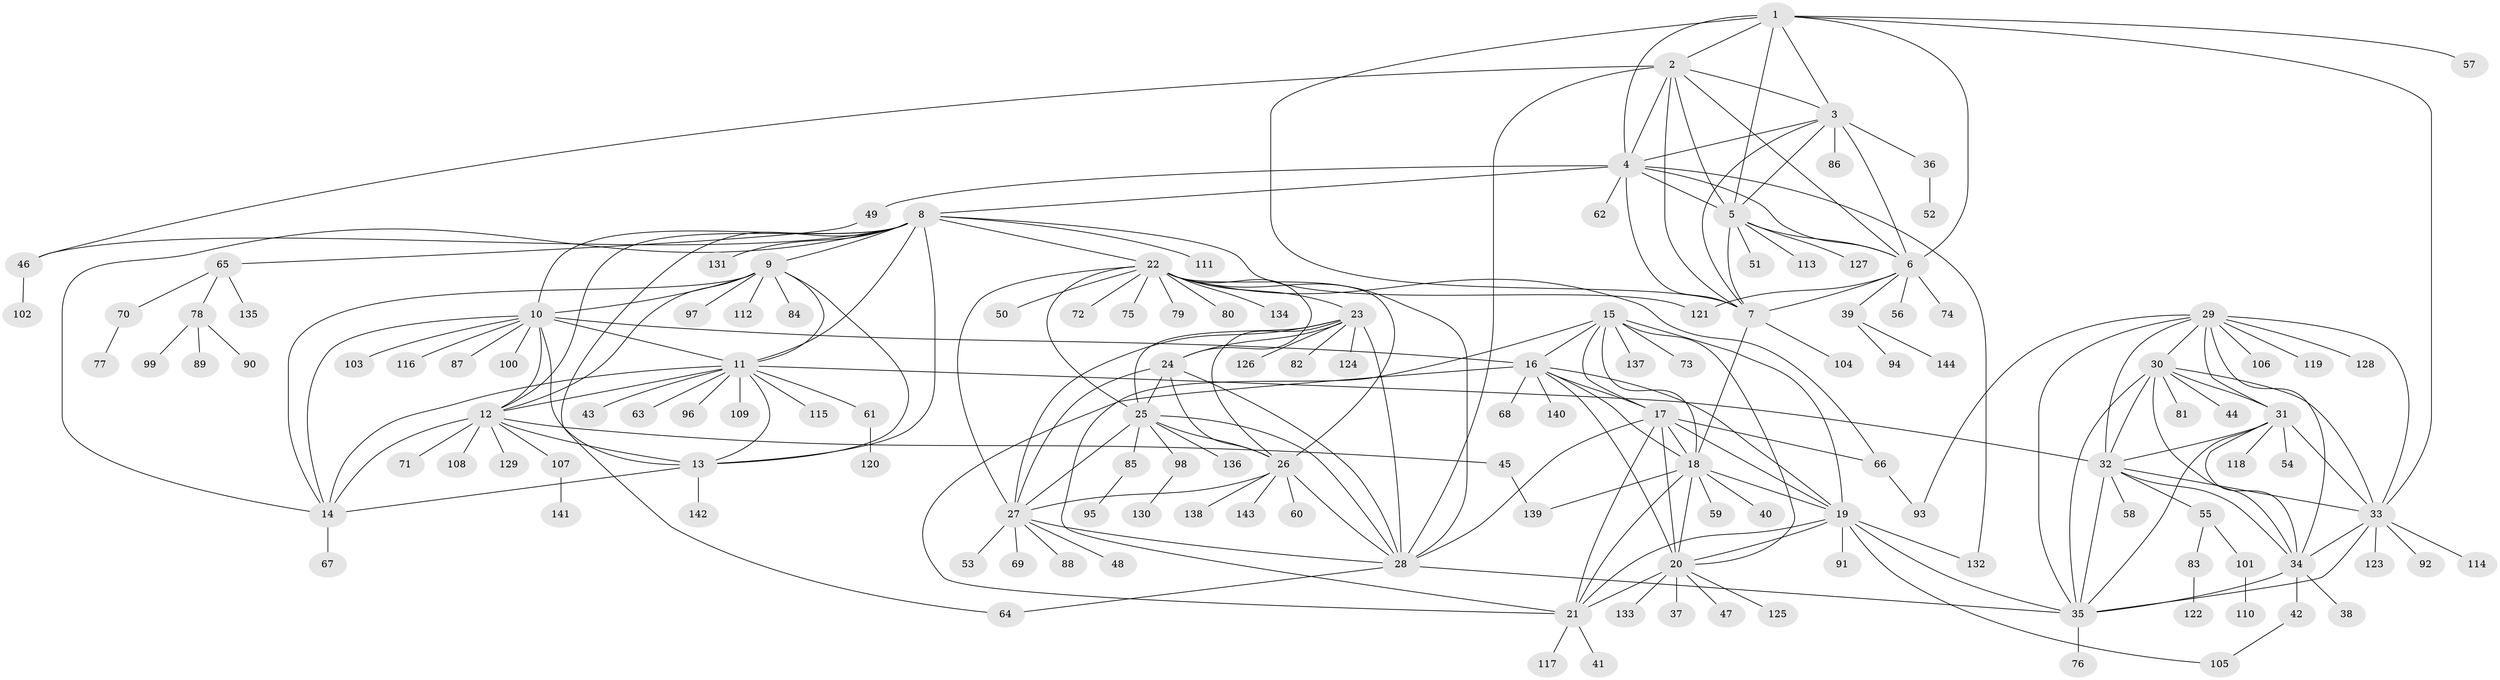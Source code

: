 // Generated by graph-tools (version 1.1) at 2025/50/03/09/25 03:50:43]
// undirected, 144 vertices, 232 edges
graph export_dot {
graph [start="1"]
  node [color=gray90,style=filled];
  1;
  2;
  3;
  4;
  5;
  6;
  7;
  8;
  9;
  10;
  11;
  12;
  13;
  14;
  15;
  16;
  17;
  18;
  19;
  20;
  21;
  22;
  23;
  24;
  25;
  26;
  27;
  28;
  29;
  30;
  31;
  32;
  33;
  34;
  35;
  36;
  37;
  38;
  39;
  40;
  41;
  42;
  43;
  44;
  45;
  46;
  47;
  48;
  49;
  50;
  51;
  52;
  53;
  54;
  55;
  56;
  57;
  58;
  59;
  60;
  61;
  62;
  63;
  64;
  65;
  66;
  67;
  68;
  69;
  70;
  71;
  72;
  73;
  74;
  75;
  76;
  77;
  78;
  79;
  80;
  81;
  82;
  83;
  84;
  85;
  86;
  87;
  88;
  89;
  90;
  91;
  92;
  93;
  94;
  95;
  96;
  97;
  98;
  99;
  100;
  101;
  102;
  103;
  104;
  105;
  106;
  107;
  108;
  109;
  110;
  111;
  112;
  113;
  114;
  115;
  116;
  117;
  118;
  119;
  120;
  121;
  122;
  123;
  124;
  125;
  126;
  127;
  128;
  129;
  130;
  131;
  132;
  133;
  134;
  135;
  136;
  137;
  138;
  139;
  140;
  141;
  142;
  143;
  144;
  1 -- 2;
  1 -- 3;
  1 -- 4;
  1 -- 5;
  1 -- 6;
  1 -- 7;
  1 -- 33;
  1 -- 57;
  2 -- 3;
  2 -- 4;
  2 -- 5;
  2 -- 6;
  2 -- 7;
  2 -- 28;
  2 -- 46;
  3 -- 4;
  3 -- 5;
  3 -- 6;
  3 -- 7;
  3 -- 36;
  3 -- 86;
  4 -- 5;
  4 -- 6;
  4 -- 7;
  4 -- 8;
  4 -- 49;
  4 -- 62;
  4 -- 132;
  5 -- 6;
  5 -- 7;
  5 -- 51;
  5 -- 113;
  5 -- 127;
  6 -- 7;
  6 -- 39;
  6 -- 56;
  6 -- 74;
  6 -- 121;
  7 -- 18;
  7 -- 104;
  8 -- 9;
  8 -- 10;
  8 -- 11;
  8 -- 12;
  8 -- 13;
  8 -- 14;
  8 -- 22;
  8 -- 46;
  8 -- 64;
  8 -- 111;
  8 -- 121;
  8 -- 131;
  9 -- 10;
  9 -- 11;
  9 -- 12;
  9 -- 13;
  9 -- 14;
  9 -- 84;
  9 -- 97;
  9 -- 112;
  10 -- 11;
  10 -- 12;
  10 -- 13;
  10 -- 14;
  10 -- 16;
  10 -- 87;
  10 -- 100;
  10 -- 103;
  10 -- 116;
  11 -- 12;
  11 -- 13;
  11 -- 14;
  11 -- 32;
  11 -- 43;
  11 -- 61;
  11 -- 63;
  11 -- 96;
  11 -- 109;
  11 -- 115;
  12 -- 13;
  12 -- 14;
  12 -- 45;
  12 -- 71;
  12 -- 107;
  12 -- 108;
  12 -- 129;
  13 -- 14;
  13 -- 142;
  14 -- 67;
  15 -- 16;
  15 -- 17;
  15 -- 18;
  15 -- 19;
  15 -- 20;
  15 -- 21;
  15 -- 73;
  15 -- 137;
  16 -- 17;
  16 -- 18;
  16 -- 19;
  16 -- 20;
  16 -- 21;
  16 -- 68;
  16 -- 140;
  17 -- 18;
  17 -- 19;
  17 -- 20;
  17 -- 21;
  17 -- 28;
  17 -- 66;
  18 -- 19;
  18 -- 20;
  18 -- 21;
  18 -- 40;
  18 -- 59;
  18 -- 139;
  19 -- 20;
  19 -- 21;
  19 -- 35;
  19 -- 91;
  19 -- 105;
  19 -- 132;
  20 -- 21;
  20 -- 37;
  20 -- 47;
  20 -- 125;
  20 -- 133;
  21 -- 41;
  21 -- 117;
  22 -- 23;
  22 -- 24;
  22 -- 25;
  22 -- 26;
  22 -- 27;
  22 -- 28;
  22 -- 50;
  22 -- 66;
  22 -- 72;
  22 -- 75;
  22 -- 79;
  22 -- 80;
  22 -- 134;
  23 -- 24;
  23 -- 25;
  23 -- 26;
  23 -- 27;
  23 -- 28;
  23 -- 82;
  23 -- 124;
  23 -- 126;
  24 -- 25;
  24 -- 26;
  24 -- 27;
  24 -- 28;
  25 -- 26;
  25 -- 27;
  25 -- 28;
  25 -- 85;
  25 -- 98;
  25 -- 136;
  26 -- 27;
  26 -- 28;
  26 -- 60;
  26 -- 138;
  26 -- 143;
  27 -- 28;
  27 -- 48;
  27 -- 53;
  27 -- 69;
  27 -- 88;
  28 -- 35;
  28 -- 64;
  29 -- 30;
  29 -- 31;
  29 -- 32;
  29 -- 33;
  29 -- 34;
  29 -- 35;
  29 -- 93;
  29 -- 106;
  29 -- 119;
  29 -- 128;
  30 -- 31;
  30 -- 32;
  30 -- 33;
  30 -- 34;
  30 -- 35;
  30 -- 44;
  30 -- 81;
  31 -- 32;
  31 -- 33;
  31 -- 34;
  31 -- 35;
  31 -- 54;
  31 -- 118;
  32 -- 33;
  32 -- 34;
  32 -- 35;
  32 -- 55;
  32 -- 58;
  33 -- 34;
  33 -- 35;
  33 -- 92;
  33 -- 114;
  33 -- 123;
  34 -- 35;
  34 -- 38;
  34 -- 42;
  35 -- 76;
  36 -- 52;
  39 -- 94;
  39 -- 144;
  42 -- 105;
  45 -- 139;
  46 -- 102;
  49 -- 65;
  55 -- 83;
  55 -- 101;
  61 -- 120;
  65 -- 70;
  65 -- 78;
  65 -- 135;
  66 -- 93;
  70 -- 77;
  78 -- 89;
  78 -- 90;
  78 -- 99;
  83 -- 122;
  85 -- 95;
  98 -- 130;
  101 -- 110;
  107 -- 141;
}
